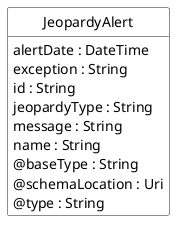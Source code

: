 @startuml
hide circle
hide methods
hide stereotype
show <<Enumeration>> stereotype
skinparam class {
   BackgroundColor<<Enumeration>> #E6F5F7
   BackgroundColor<<Ref>> #FFFFE0
   BackgroundColor<<Pivot>> #FFFFFFF
   BackgroundColor<<SimpleType>> #E2F0DA
   BackgroundColor #FCF2E3
}

class JeopardyAlert <<Pivot>> {
    alertDate : DateTime
    exception : String
    id : String
    jeopardyType : String
    message : String
    name : String
    @baseType : String
    @schemaLocation : Uri
    @type : String
}


@enduml